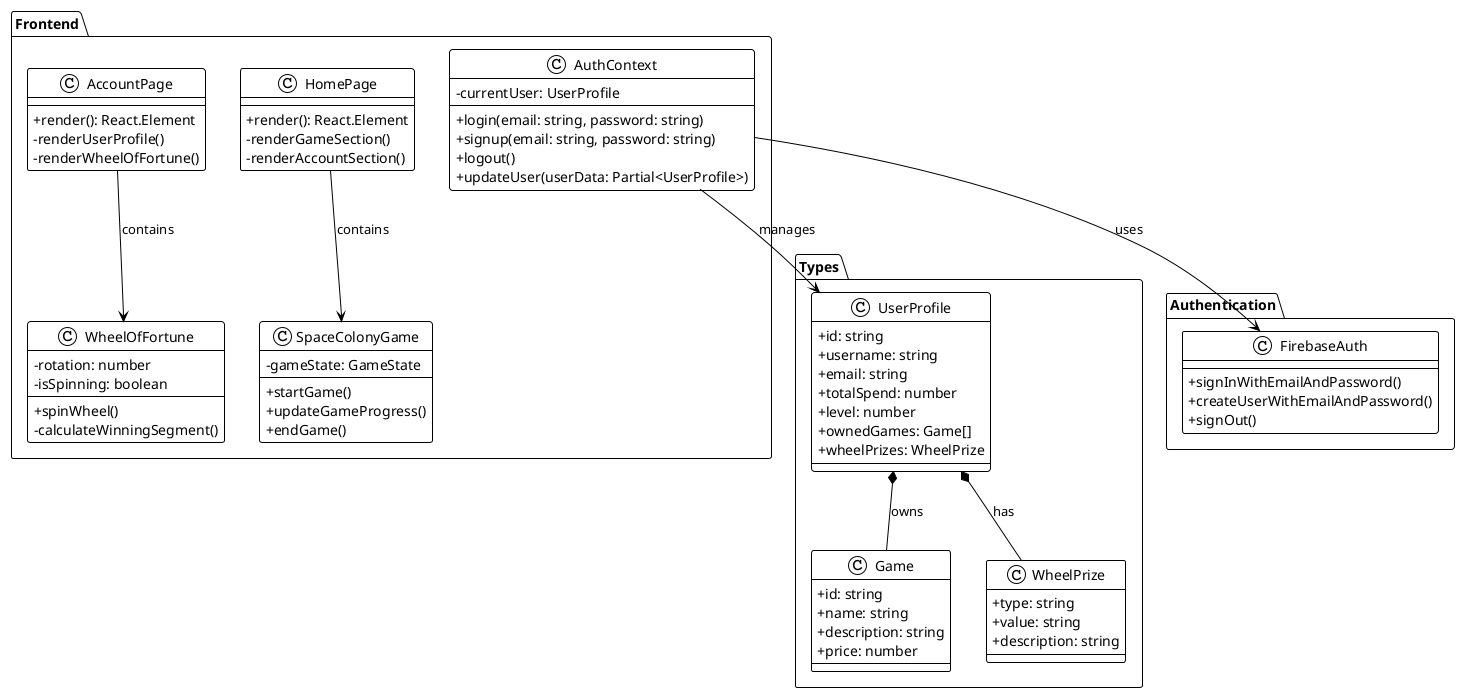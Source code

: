 @startuml GamePlatformArchitecture

!theme plain
skinparam classAttributeIconSize 0

package "Frontend" {
    class AuthContext {
        -currentUser: UserProfile
        +login(email: string, password: string)
        +signup(email: string, password: string)
        +logout()
        +updateUser(userData: Partial<UserProfile>)
    }

    class HomePage {
        +render(): React.Element
        -renderGameSection()
        -renderAccountSection()
    }

    class AccountPage {
        +render(): React.Element
        -renderUserProfile()
        -renderWheelOfFortune()
    }

    class SpaceColonyGame {
        -gameState: GameState
        +startGame()
        +updateGameProgress()
        +endGame()
    }

    class WheelOfFortune {
        -rotation: number
        -isSpinning: boolean
        +spinWheel()
        -calculateWinningSegment()
    }
}

package "Types" {
    class UserProfile {
        +id: string
        +username: string
        +email: string
        +totalSpend: number
        +level: number
        +ownedGames: Game[]
        +wheelPrizes: WheelPrize
    }

    class Game {
        +id: string
        +name: string
        +description: string
        +price: number
    }

    class WheelPrize {
        +type: string
        +value: string
        +description: string
    }
}

package "Authentication" {
    class FirebaseAuth {
        +signInWithEmailAndPassword()
        +createUserWithEmailAndPassword()
        +signOut()
    }
}

AuthContext --> UserProfile: manages
HomePage --> SpaceColonyGame: contains
AccountPage --> WheelOfFortune: contains
AuthContext --> FirebaseAuth: uses
UserProfile *-- WheelPrize: has
UserProfile *-- Game: owns

@enduml
